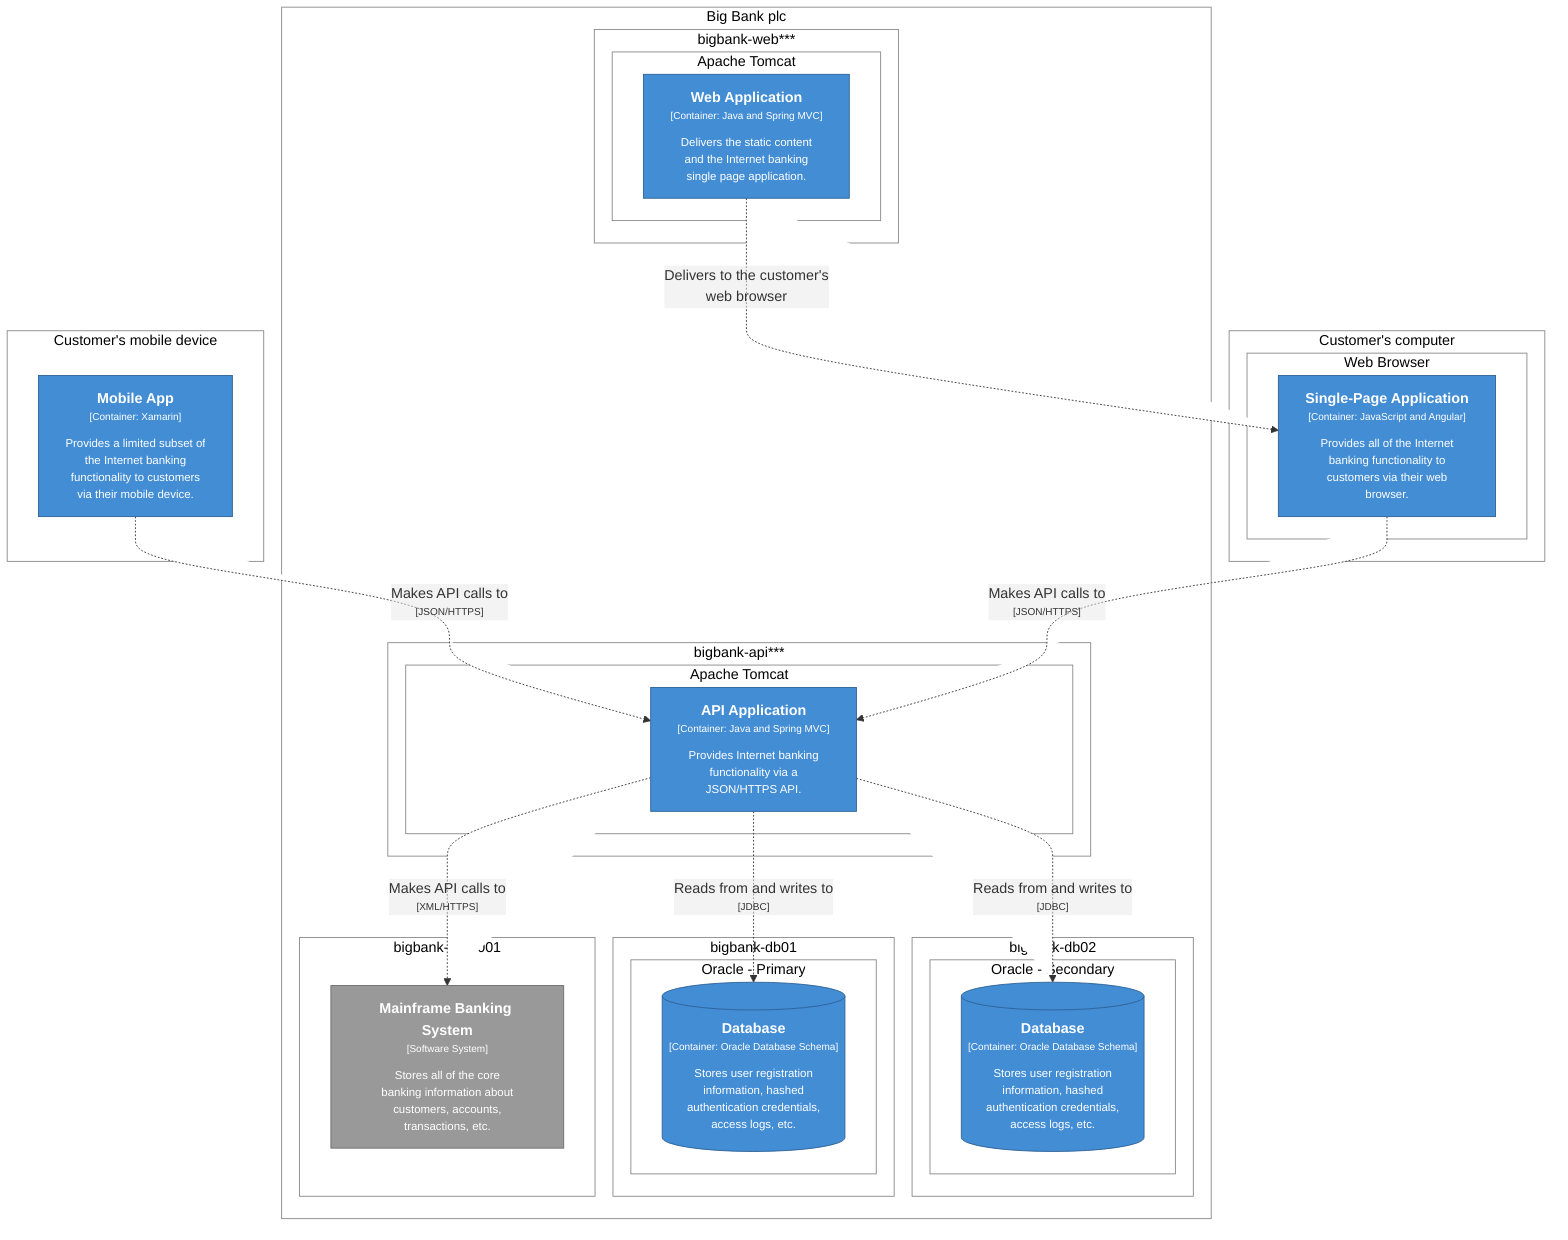 graph TB
  linkStyle default fill:#ffffff

  subgraph 67 [Customer's mobile device]
    style 67 fill:#ffffff,stroke:#888888,color:#000000

    68["<div style='font-weight: bold'>Mobile App</div><div style='font-size: 70%; margin-top: 0px'>[Container: Xamarin]</div><div style='font-size: 80%; margin-top:10px'>Provides a limited subset of<br />the Internet banking<br />functionality to customers<br />via their mobile device.</div>"]
    style 68 fill:#438dd5,stroke:#2e6295,color:#ffffff
  end

  subgraph 69 [Customer's computer]
    style 69 fill:#ffffff,stroke:#888888,color:#000000

    subgraph 70 [Web Browser]
      style 70 fill:#ffffff,stroke:#888888,color:#000000

      71["<div style='font-weight: bold'>Single-Page Application</div><div style='font-size: 70%; margin-top: 0px'>[Container: JavaScript and Angular]</div><div style='font-size: 80%; margin-top:10px'>Provides all of the Internet<br />banking functionality to<br />customers via their web<br />browser.</div>"]
      style 71 fill:#438dd5,stroke:#2e6295,color:#ffffff
    end

  end

  subgraph 72 [Big Bank plc]
    style 72 fill:#ffffff,stroke:#888888,color:#000000

    subgraph 79 [bigbank-api***]
      style 79 fill:#ffffff,stroke:#888888,color:#000000

      subgraph 80 [Apache Tomcat]
        style 80 fill:#ffffff,stroke:#888888,color:#000000

        81["<div style='font-weight: bold'>API Application</div><div style='font-size: 70%; margin-top: 0px'>[Container: Java and Spring MVC]</div><div style='font-size: 80%; margin-top:10px'>Provides Internet banking<br />functionality via a<br />JSON/HTTPS API.</div>"]
        style 81 fill:#438dd5,stroke:#2e6295,color:#ffffff
      end

    end

    subgraph 85 [bigbank-db01]
      style 85 fill:#ffffff,stroke:#888888,color:#000000

      subgraph 86 [Oracle - Primary]
        style 86 fill:#ffffff,stroke:#888888,color:#000000

        87[("<div style='font-weight: bold'>Database</div><div style='font-size: 70%; margin-top: 0px'>[Container: Oracle Database Schema]</div><div style='font-size: 80%; margin-top:10px'>Stores user registration<br />information, hashed<br />authentication credentials,<br />access logs, etc.</div>")]
        style 87 fill:#438dd5,stroke:#2e6295,color:#ffffff
      end

    end

    subgraph 89 [bigbank-db02]
      style 89 fill:#ffffff,stroke:#888888,color:#000000

      subgraph 90 [Oracle - Secondary]
        style 90 fill:#ffffff,stroke:#888888,color:#000000

        91[("<div style='font-weight: bold'>Database</div><div style='font-size: 70%; margin-top: 0px'>[Container: Oracle Database Schema]</div><div style='font-size: 80%; margin-top:10px'>Stores user registration<br />information, hashed<br />authentication credentials,<br />access logs, etc.</div>")]
        style 91 fill:#438dd5,stroke:#2e6295,color:#ffffff
      end

    end

    subgraph 73 [bigbank-prod001]
      style 73 fill:#ffffff,stroke:#888888,color:#000000

      74["<div style='font-weight: bold'>Mainframe Banking System</div><div style='font-size: 70%; margin-top: 0px'>[Software System]</div><div style='font-size: 80%; margin-top:10px'>Stores all of the core<br />banking information about<br />customers, accounts,<br />transactions, etc.</div>"]
      style 74 fill:#999999,stroke:#6b6b6b,color:#ffffff
    end

    subgraph 75 [bigbank-web***]
      style 75 fill:#ffffff,stroke:#888888,color:#000000

      subgraph 76 [Apache Tomcat]
        style 76 fill:#ffffff,stroke:#888888,color:#000000

        77["<div style='font-weight: bold'>Web Application</div><div style='font-size: 70%; margin-top: 0px'>[Container: Java and Spring MVC]</div><div style='font-size: 80%; margin-top:10px'>Delivers the static content<br />and the Internet banking<br />single page application.</div>"]
        style 77 fill:#438dd5,stroke:#2e6295,color:#ffffff
      end

    end

  end

  77-. "<div>Delivers to the customer's<br />web browser</div><div style='font-size: 70%'></div>" .->71
  68-. "<div>Makes API calls to</div><div style='font-size: 70%'>[JSON/HTTPS]</div>" .->81
  71-. "<div>Makes API calls to</div><div style='font-size: 70%'>[JSON/HTTPS]</div>" .->81
  81-. "<div>Makes API calls to</div><div style='font-size: 70%'>[XML/HTTPS]</div>" .->74
  81-. "<div>Reads from and writes to</div><div style='font-size: 70%'>[JDBC]</div>" .->87
  81-. "<div>Reads from and writes to</div><div style='font-size: 70%'>[JDBC]</div>" .->91